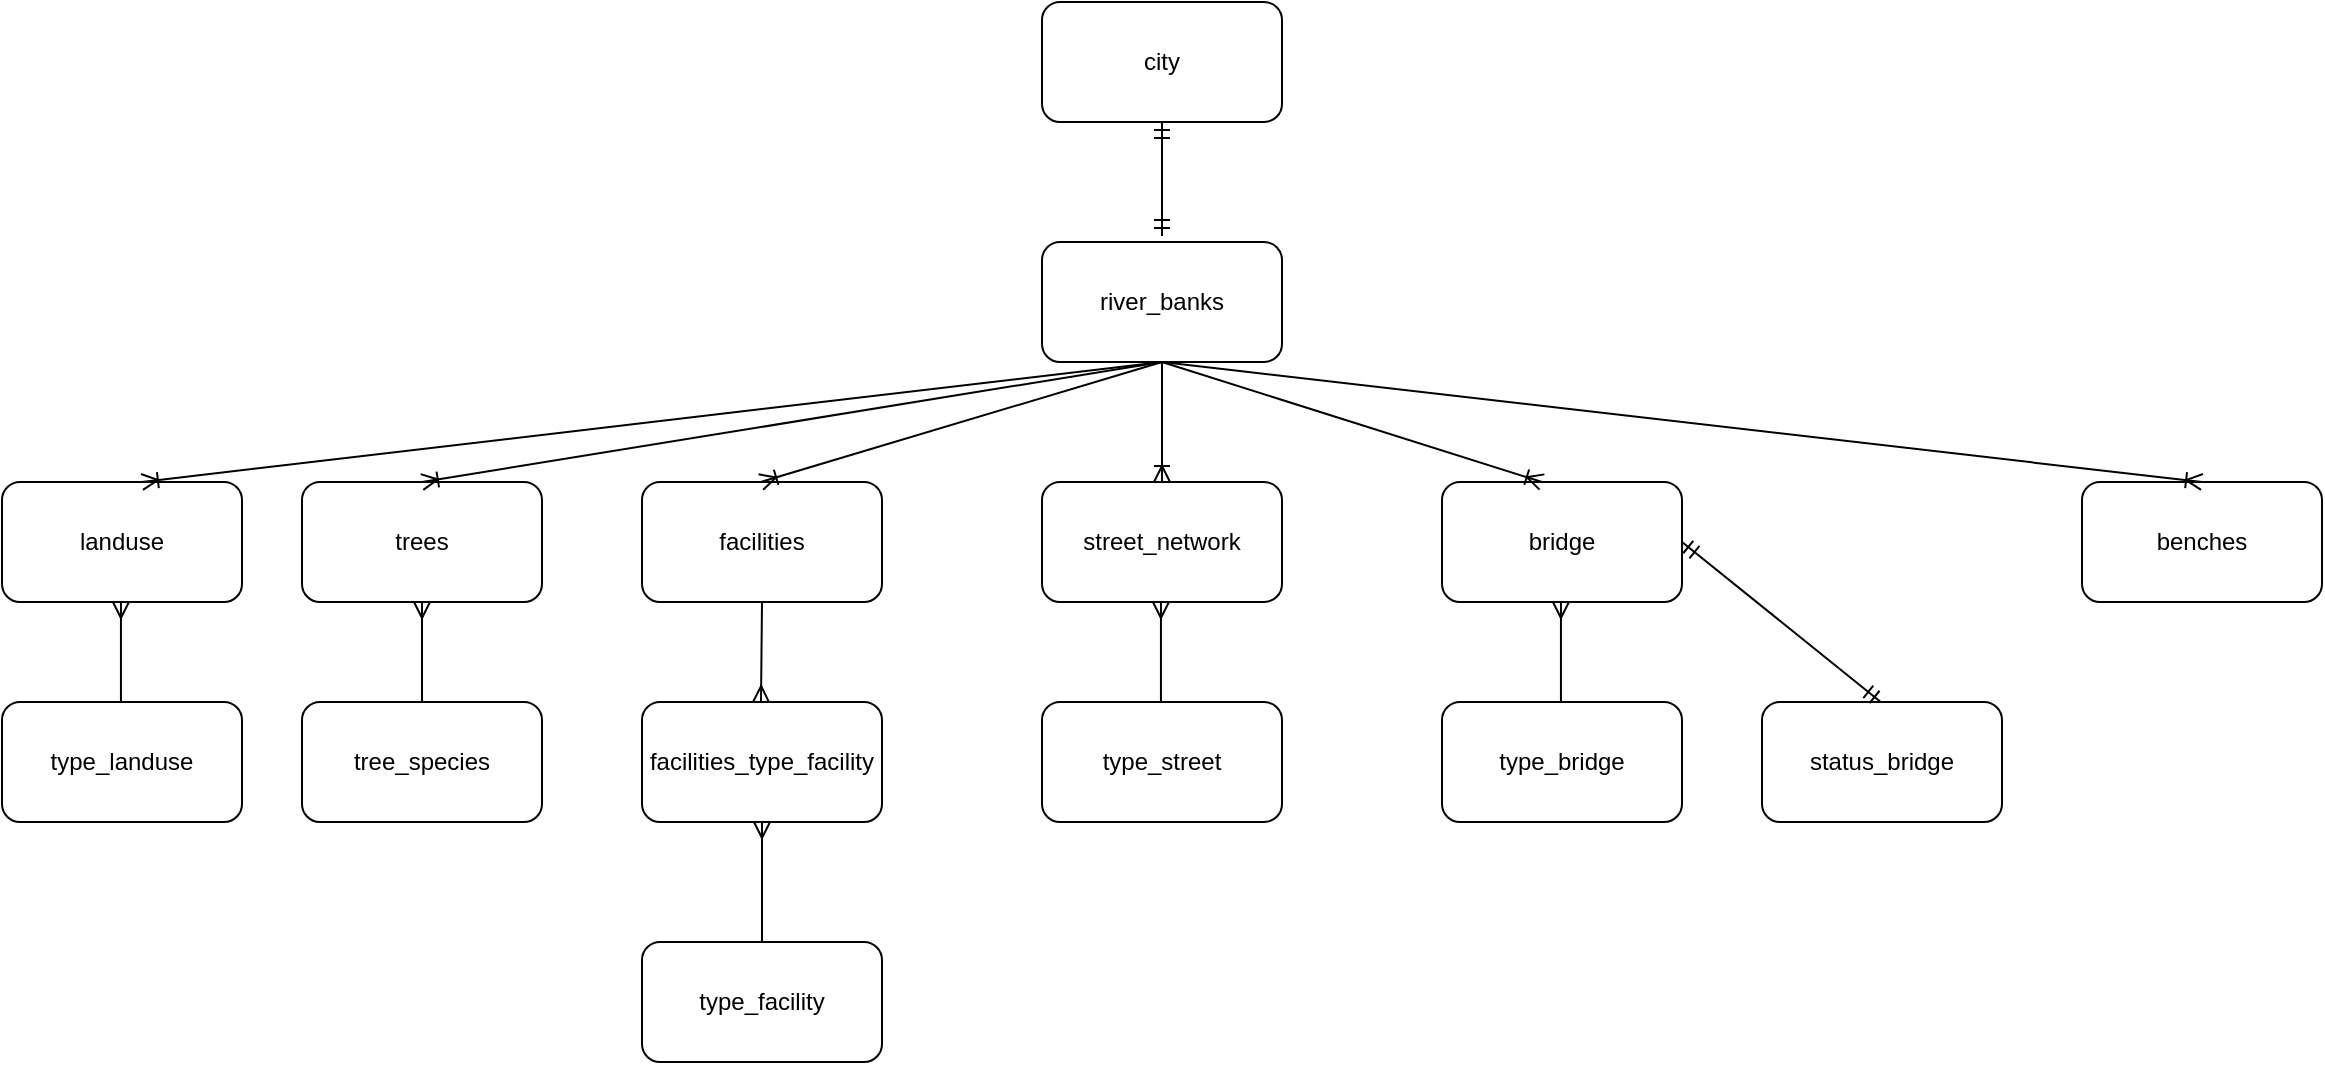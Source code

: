 <mxfile version="27.1.6">
  <diagram name="Page-1" id="PXCGWLyjpS2FOCeSeXsM">
    <mxGraphModel dx="1429" dy="758" grid="1" gridSize="10" guides="1" tooltips="1" connect="1" arrows="1" fold="1" page="1" pageScale="1" pageWidth="850" pageHeight="1100" math="0" shadow="0">
      <root>
        <mxCell id="0" />
        <mxCell id="1" parent="0" />
        <mxCell id="NjQ96l3yRZwxOE0Y7RRW-1" value="city" style="rounded=1;whiteSpace=wrap;html=1;" vertex="1" parent="1">
          <mxGeometry x="850" y="80" width="120" height="60" as="geometry" />
        </mxCell>
        <mxCell id="NjQ96l3yRZwxOE0Y7RRW-2" value="river_banks" style="rounded=1;whiteSpace=wrap;html=1;" vertex="1" parent="1">
          <mxGeometry x="850" y="200" width="120" height="60" as="geometry" />
        </mxCell>
        <mxCell id="NjQ96l3yRZwxOE0Y7RRW-3" value="street_network" style="rounded=1;whiteSpace=wrap;html=1;" vertex="1" parent="1">
          <mxGeometry x="850" y="320" width="120" height="60" as="geometry" />
        </mxCell>
        <mxCell id="NjQ96l3yRZwxOE0Y7RRW-4" value="type_street" style="rounded=1;whiteSpace=wrap;html=1;" vertex="1" parent="1">
          <mxGeometry x="850" y="430" width="120" height="60" as="geometry" />
        </mxCell>
        <mxCell id="NjQ96l3yRZwxOE0Y7RRW-5" value="bridge" style="rounded=1;whiteSpace=wrap;html=1;" vertex="1" parent="1">
          <mxGeometry x="1050" y="320" width="120" height="60" as="geometry" />
        </mxCell>
        <mxCell id="NjQ96l3yRZwxOE0Y7RRW-6" value="type_bridge" style="rounded=1;whiteSpace=wrap;html=1;" vertex="1" parent="1">
          <mxGeometry x="1050" y="430" width="120" height="60" as="geometry" />
        </mxCell>
        <mxCell id="NjQ96l3yRZwxOE0Y7RRW-7" value="facilities" style="rounded=1;whiteSpace=wrap;html=1;" vertex="1" parent="1">
          <mxGeometry x="650" y="320" width="120" height="60" as="geometry" />
        </mxCell>
        <mxCell id="NjQ96l3yRZwxOE0Y7RRW-8" value="type_facility" style="rounded=1;whiteSpace=wrap;html=1;" vertex="1" parent="1">
          <mxGeometry x="650" y="550" width="120" height="60" as="geometry" />
        </mxCell>
        <mxCell id="NjQ96l3yRZwxOE0Y7RRW-9" value="trees" style="rounded=1;whiteSpace=wrap;html=1;" vertex="1" parent="1">
          <mxGeometry x="480" y="320" width="120" height="60" as="geometry" />
        </mxCell>
        <mxCell id="NjQ96l3yRZwxOE0Y7RRW-10" value="tree_species" style="rounded=1;whiteSpace=wrap;html=1;" vertex="1" parent="1">
          <mxGeometry x="480" y="430" width="120" height="60" as="geometry" />
        </mxCell>
        <mxCell id="NjQ96l3yRZwxOE0Y7RRW-11" value="status_bridge" style="rounded=1;whiteSpace=wrap;html=1;" vertex="1" parent="1">
          <mxGeometry x="1210" y="430" width="120" height="60" as="geometry" />
        </mxCell>
        <mxCell id="NjQ96l3yRZwxOE0Y7RRW-12" value="landuse" style="rounded=1;whiteSpace=wrap;html=1;" vertex="1" parent="1">
          <mxGeometry x="330" y="320" width="120" height="60" as="geometry" />
        </mxCell>
        <mxCell id="NjQ96l3yRZwxOE0Y7RRW-13" value="type_landuse" style="rounded=1;whiteSpace=wrap;html=1;" vertex="1" parent="1">
          <mxGeometry x="330" y="430" width="120" height="60" as="geometry" />
        </mxCell>
        <mxCell id="NjQ96l3yRZwxOE0Y7RRW-14" value="benches" style="rounded=1;whiteSpace=wrap;html=1;" vertex="1" parent="1">
          <mxGeometry x="1370" y="320" width="120" height="60" as="geometry" />
        </mxCell>
        <mxCell id="NjQ96l3yRZwxOE0Y7RRW-15" value="" style="fontSize=12;html=1;endArrow=ERmandOne;startArrow=ERmandOne;rounded=0;exitX=0.5;exitY=1;exitDx=0;exitDy=0;" edge="1" parent="1" source="NjQ96l3yRZwxOE0Y7RRW-1">
          <mxGeometry width="100" height="100" relative="1" as="geometry">
            <mxPoint x="880" y="170" as="sourcePoint" />
            <mxPoint x="910" y="197" as="targetPoint" />
            <Array as="points" />
          </mxGeometry>
        </mxCell>
        <mxCell id="NjQ96l3yRZwxOE0Y7RRW-16" value="" style="fontSize=12;html=1;endArrow=ERoneToMany;rounded=0;entryX=0.5;entryY=0;entryDx=0;entryDy=0;exitX=0.5;exitY=1;exitDx=0;exitDy=0;" edge="1" parent="1" source="NjQ96l3yRZwxOE0Y7RRW-2" target="NjQ96l3yRZwxOE0Y7RRW-3">
          <mxGeometry width="100" height="100" relative="1" as="geometry">
            <mxPoint x="900" y="290" as="sourcePoint" />
            <mxPoint x="970" y="210" as="targetPoint" />
          </mxGeometry>
        </mxCell>
        <mxCell id="NjQ96l3yRZwxOE0Y7RRW-17" value="" style="fontSize=12;html=1;endArrow=ERoneToMany;rounded=0;entryX=0.5;entryY=0;entryDx=0;entryDy=0;exitX=0.5;exitY=1;exitDx=0;exitDy=0;" edge="1" parent="1" source="NjQ96l3yRZwxOE0Y7RRW-2">
          <mxGeometry width="100" height="100" relative="1" as="geometry">
            <mxPoint x="900" y="270" as="sourcePoint" />
            <mxPoint x="709.41" y="320" as="targetPoint" />
          </mxGeometry>
        </mxCell>
        <mxCell id="NjQ96l3yRZwxOE0Y7RRW-18" value="" style="fontSize=12;html=1;endArrow=ERoneToMany;rounded=0;entryX=0.5;entryY=0;entryDx=0;entryDy=0;" edge="1" parent="1">
          <mxGeometry width="100" height="100" relative="1" as="geometry">
            <mxPoint x="910" y="260" as="sourcePoint" />
            <mxPoint x="1100" y="320" as="targetPoint" />
          </mxGeometry>
        </mxCell>
        <mxCell id="NjQ96l3yRZwxOE0Y7RRW-19" value="" style="fontSize=12;html=1;endArrow=ERoneToMany;rounded=0;entryX=0.5;entryY=0;entryDx=0;entryDy=0;" edge="1" parent="1" target="NjQ96l3yRZwxOE0Y7RRW-14">
          <mxGeometry width="100" height="100" relative="1" as="geometry">
            <mxPoint x="910" y="260" as="sourcePoint" />
            <mxPoint x="1100" y="320" as="targetPoint" />
          </mxGeometry>
        </mxCell>
        <mxCell id="NjQ96l3yRZwxOE0Y7RRW-20" value="" style="fontSize=12;html=1;endArrow=ERoneToMany;rounded=0;entryX=0.5;entryY=0;entryDx=0;entryDy=0;exitX=0.5;exitY=1;exitDx=0;exitDy=0;" edge="1" parent="1" source="NjQ96l3yRZwxOE0Y7RRW-2">
          <mxGeometry width="100" height="100" relative="1" as="geometry">
            <mxPoint x="740.59" y="260" as="sourcePoint" />
            <mxPoint x="540" y="320" as="targetPoint" />
          </mxGeometry>
        </mxCell>
        <mxCell id="NjQ96l3yRZwxOE0Y7RRW-21" value="" style="fontSize=12;html=1;endArrow=ERoneToMany;rounded=0;entryX=0.5;entryY=0;entryDx=0;entryDy=0;" edge="1" parent="1">
          <mxGeometry width="100" height="100" relative="1" as="geometry">
            <mxPoint x="910" y="260" as="sourcePoint" />
            <mxPoint x="400" y="320" as="targetPoint" />
          </mxGeometry>
        </mxCell>
        <mxCell id="NjQ96l3yRZwxOE0Y7RRW-22" value="" style="fontSize=12;html=1;endArrow=ERmany;rounded=0;entryX=0.5;entryY=1;entryDx=0;entryDy=0;" edge="1" parent="1" target="NjQ96l3yRZwxOE0Y7RRW-9">
          <mxGeometry width="100" height="100" relative="1" as="geometry">
            <mxPoint x="540" y="430" as="sourcePoint" />
            <mxPoint x="640" y="330" as="targetPoint" />
          </mxGeometry>
        </mxCell>
        <mxCell id="NjQ96l3yRZwxOE0Y7RRW-23" value="" style="fontSize=12;html=1;endArrow=ERmany;rounded=0;entryX=0.5;entryY=1;entryDx=0;entryDy=0;" edge="1" parent="1">
          <mxGeometry width="100" height="100" relative="1" as="geometry">
            <mxPoint x="389.47" y="430" as="sourcePoint" />
            <mxPoint x="389.47" y="380" as="targetPoint" />
          </mxGeometry>
        </mxCell>
        <mxCell id="NjQ96l3yRZwxOE0Y7RRW-24" value="" style="fontSize=12;html=1;endArrow=ERmany;rounded=0;entryX=0.5;entryY=1;entryDx=0;entryDy=0;" edge="1" parent="1">
          <mxGeometry width="100" height="100" relative="1" as="geometry">
            <mxPoint x="909.47" y="430" as="sourcePoint" />
            <mxPoint x="909.47" y="380" as="targetPoint" />
          </mxGeometry>
        </mxCell>
        <mxCell id="NjQ96l3yRZwxOE0Y7RRW-25" value="" style="fontSize=12;html=1;endArrow=ERmany;rounded=0;entryX=0.5;entryY=1;entryDx=0;entryDy=0;" edge="1" parent="1">
          <mxGeometry width="100" height="100" relative="1" as="geometry">
            <mxPoint x="1109.47" y="430" as="sourcePoint" />
            <mxPoint x="1109.47" y="380" as="targetPoint" />
          </mxGeometry>
        </mxCell>
        <mxCell id="NjQ96l3yRZwxOE0Y7RRW-26" value="" style="fontSize=12;html=1;endArrow=ERmandOne;startArrow=ERmandOne;rounded=0;exitX=1;exitY=0.5;exitDx=0;exitDy=0;" edge="1" parent="1" source="NjQ96l3yRZwxOE0Y7RRW-5">
          <mxGeometry width="100" height="100" relative="1" as="geometry">
            <mxPoint x="1269.38" y="373" as="sourcePoint" />
            <mxPoint x="1269.38" y="430" as="targetPoint" />
            <Array as="points" />
          </mxGeometry>
        </mxCell>
        <mxCell id="NjQ96l3yRZwxOE0Y7RRW-27" value="facilities_type_facility" style="rounded=1;whiteSpace=wrap;html=1;" vertex="1" parent="1">
          <mxGeometry x="650" y="430" width="120" height="60" as="geometry" />
        </mxCell>
        <mxCell id="NjQ96l3yRZwxOE0Y7RRW-28" value="" style="fontSize=12;html=1;endArrow=ERmany;rounded=0;entryX=0.5;entryY=1;entryDx=0;entryDy=0;exitX=0.5;exitY=1;exitDx=0;exitDy=0;" edge="1" parent="1" source="NjQ96l3yRZwxOE0Y7RRW-7">
          <mxGeometry width="100" height="100" relative="1" as="geometry">
            <mxPoint x="709.5" y="480" as="sourcePoint" />
            <mxPoint x="709.5" y="430" as="targetPoint" />
          </mxGeometry>
        </mxCell>
        <mxCell id="NjQ96l3yRZwxOE0Y7RRW-29" value="" style="fontSize=12;html=1;endArrow=ERmany;rounded=0;entryX=0.5;entryY=1;entryDx=0;entryDy=0;exitX=0.5;exitY=1;exitDx=0;exitDy=0;" edge="1" parent="1" target="NjQ96l3yRZwxOE0Y7RRW-27">
          <mxGeometry width="100" height="100" relative="1" as="geometry">
            <mxPoint x="710" y="550" as="sourcePoint" />
            <mxPoint x="709.5" y="600" as="targetPoint" />
          </mxGeometry>
        </mxCell>
      </root>
    </mxGraphModel>
  </diagram>
</mxfile>
